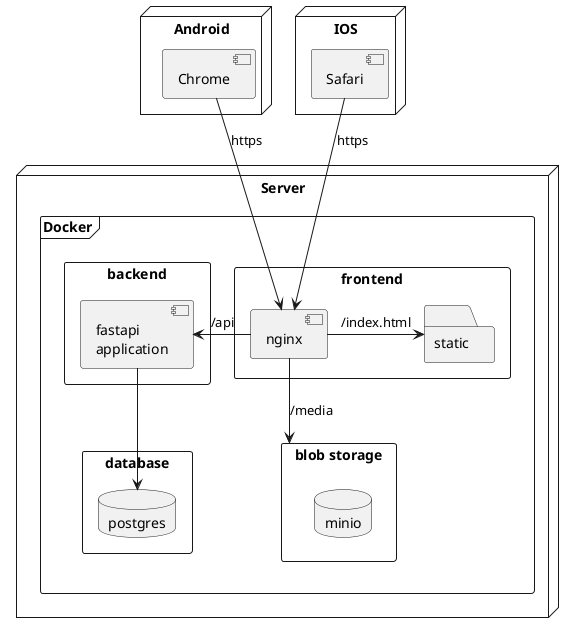 @startuml deployment

'left to right direction

'skinparam linetype ortho
skinparam linetype polyline

skinparam nodesep 25
skinparam ranksep 20


node Server {
    frame Docker {
        rectangle frontend {
            component nginx {

            }
            folder static {

            }
        }

        rectangle backend {
            component api_server [fastapi 
            application]
        }

        rectangle database {
            database postgres
        }

        rectangle "blob storage" as blob {
            database minio
        }
    }
}



    node Android as andoid {
    component Chrome {

    }
}

node IOS as ios {
    component Safari {

    }
}




nginx -l-> api_server : /api
nginx -r-> static : /index.html

nginx -d-> blob : /media


api_server --> postgres

Safari --> nginx : https

Chrome --> nginx : https

@enduml